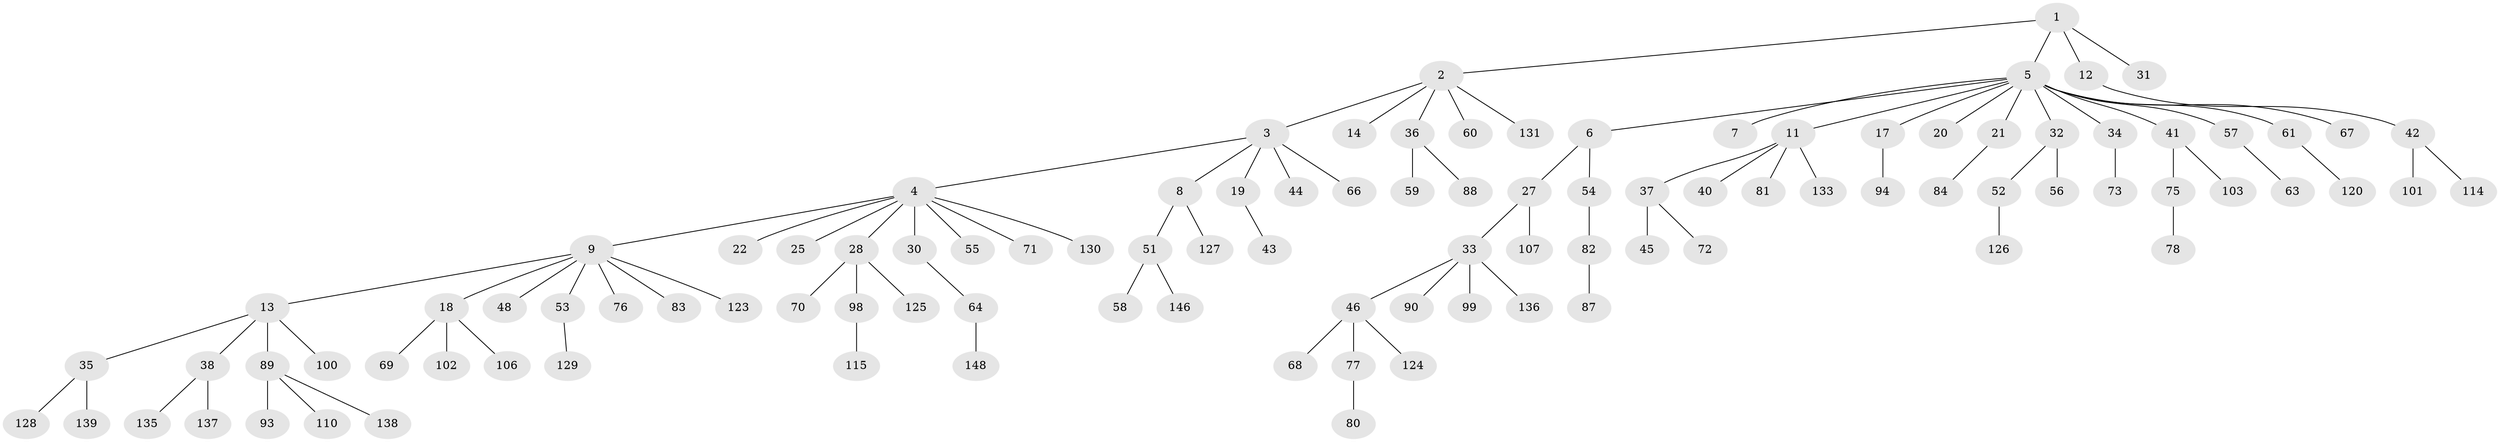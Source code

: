 // original degree distribution, {5: 0.033783783783783786, 6: 0.013513513513513514, 4: 0.06756756756756757, 8: 0.013513513513513514, 3: 0.11486486486486487, 2: 0.21621621621621623, 7: 0.006756756756756757, 1: 0.5337837837837838}
// Generated by graph-tools (version 1.1) at 2025/42/03/06/25 10:42:04]
// undirected, 104 vertices, 103 edges
graph export_dot {
graph [start="1"]
  node [color=gray90,style=filled];
  1 [super="+85"];
  2;
  3 [super="+15"];
  4 [super="+23"];
  5 [super="+10"];
  6;
  7 [super="+49"];
  8 [super="+62"];
  9 [super="+24"];
  11 [super="+29"];
  12 [super="+16"];
  13 [super="+26"];
  14;
  17;
  18 [super="+92"];
  19 [super="+118"];
  20;
  21;
  22;
  25;
  27 [super="+50"];
  28 [super="+117"];
  30;
  31;
  32;
  33;
  34 [super="+47"];
  35 [super="+134"];
  36 [super="+145"];
  37 [super="+39"];
  38 [super="+111"];
  40;
  41;
  42;
  43 [super="+79"];
  44;
  45;
  46;
  48 [super="+132"];
  51 [super="+122"];
  52 [super="+65"];
  53 [super="+113"];
  54 [super="+97"];
  55 [super="+112"];
  56;
  57 [super="+140"];
  58;
  59;
  60 [super="+144"];
  61;
  63;
  64 [super="+109"];
  66;
  67;
  68;
  69 [super="+86"];
  70 [super="+74"];
  71;
  72;
  73 [super="+91"];
  75 [super="+95"];
  76;
  77 [super="+104"];
  78 [super="+147"];
  80 [super="+108"];
  81 [super="+121"];
  82;
  83;
  84 [super="+119"];
  87;
  88 [super="+96"];
  89;
  90;
  93 [super="+105"];
  94;
  98 [super="+142"];
  99 [super="+143"];
  100;
  101;
  102;
  103;
  106;
  107 [super="+116"];
  110;
  114;
  115 [super="+141"];
  120;
  123;
  124;
  125;
  126;
  127;
  128;
  129;
  130;
  131;
  133;
  135;
  136;
  137;
  138;
  139;
  146;
  148;
  1 -- 2;
  1 -- 5;
  1 -- 12;
  1 -- 31;
  2 -- 3;
  2 -- 14;
  2 -- 36;
  2 -- 60;
  2 -- 131;
  3 -- 4;
  3 -- 8;
  3 -- 19;
  3 -- 66;
  3 -- 44;
  4 -- 9;
  4 -- 22;
  4 -- 28;
  4 -- 130;
  4 -- 55;
  4 -- 71;
  4 -- 25;
  4 -- 30;
  5 -- 6;
  5 -- 7;
  5 -- 17;
  5 -- 20;
  5 -- 21;
  5 -- 41;
  5 -- 32;
  5 -- 34;
  5 -- 67;
  5 -- 57;
  5 -- 11;
  5 -- 61;
  6 -- 27;
  6 -- 54;
  8 -- 51;
  8 -- 127;
  9 -- 13;
  9 -- 18;
  9 -- 48;
  9 -- 76;
  9 -- 83;
  9 -- 123;
  9 -- 53;
  11 -- 81;
  11 -- 37;
  11 -- 133;
  11 -- 40;
  12 -- 42;
  13 -- 35;
  13 -- 89;
  13 -- 100;
  13 -- 38;
  17 -- 94;
  18 -- 69;
  18 -- 102;
  18 -- 106;
  19 -- 43;
  21 -- 84;
  27 -- 33;
  27 -- 107;
  28 -- 70;
  28 -- 98;
  28 -- 125;
  30 -- 64;
  32 -- 52;
  32 -- 56;
  33 -- 46;
  33 -- 90;
  33 -- 99;
  33 -- 136;
  34 -- 73;
  35 -- 128;
  35 -- 139;
  36 -- 59;
  36 -- 88;
  37 -- 72;
  37 -- 45;
  38 -- 135;
  38 -- 137;
  41 -- 75;
  41 -- 103;
  42 -- 101;
  42 -- 114;
  46 -- 68;
  46 -- 77;
  46 -- 124;
  51 -- 58;
  51 -- 146;
  52 -- 126;
  53 -- 129;
  54 -- 82;
  57 -- 63;
  61 -- 120;
  64 -- 148;
  75 -- 78;
  77 -- 80;
  82 -- 87;
  89 -- 93;
  89 -- 110;
  89 -- 138;
  98 -- 115;
}
